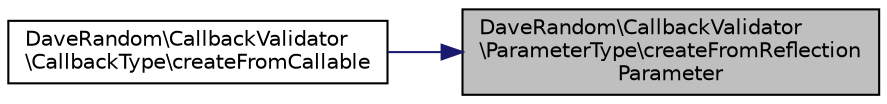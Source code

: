 digraph "DaveRandom\CallbackValidator\ParameterType\createFromReflectionParameter"
{
 // INTERACTIVE_SVG=YES
 // LATEX_PDF_SIZE
  edge [fontname="Helvetica",fontsize="10",labelfontname="Helvetica",labelfontsize="10"];
  node [fontname="Helvetica",fontsize="10",shape=record];
  rankdir="RL";
  Node1 [label="DaveRandom\\CallbackValidator\l\\ParameterType\\createFromReflection\lParameter",height=0.2,width=0.4,color="black", fillcolor="grey75", style="filled", fontcolor="black",tooltip=" "];
  Node1 -> Node2 [dir="back",color="midnightblue",fontsize="10",style="solid",fontname="Helvetica"];
  Node2 [label="DaveRandom\\CallbackValidator\l\\CallbackType\\createFromCallable",height=0.2,width=0.4,color="black", fillcolor="white", style="filled",URL="$d6/dae/class_dave_random_1_1_callback_validator_1_1_callback_type.html#a8c3e03a150dda0c57ab92bb32fb1a3f7",tooltip=" "];
}
